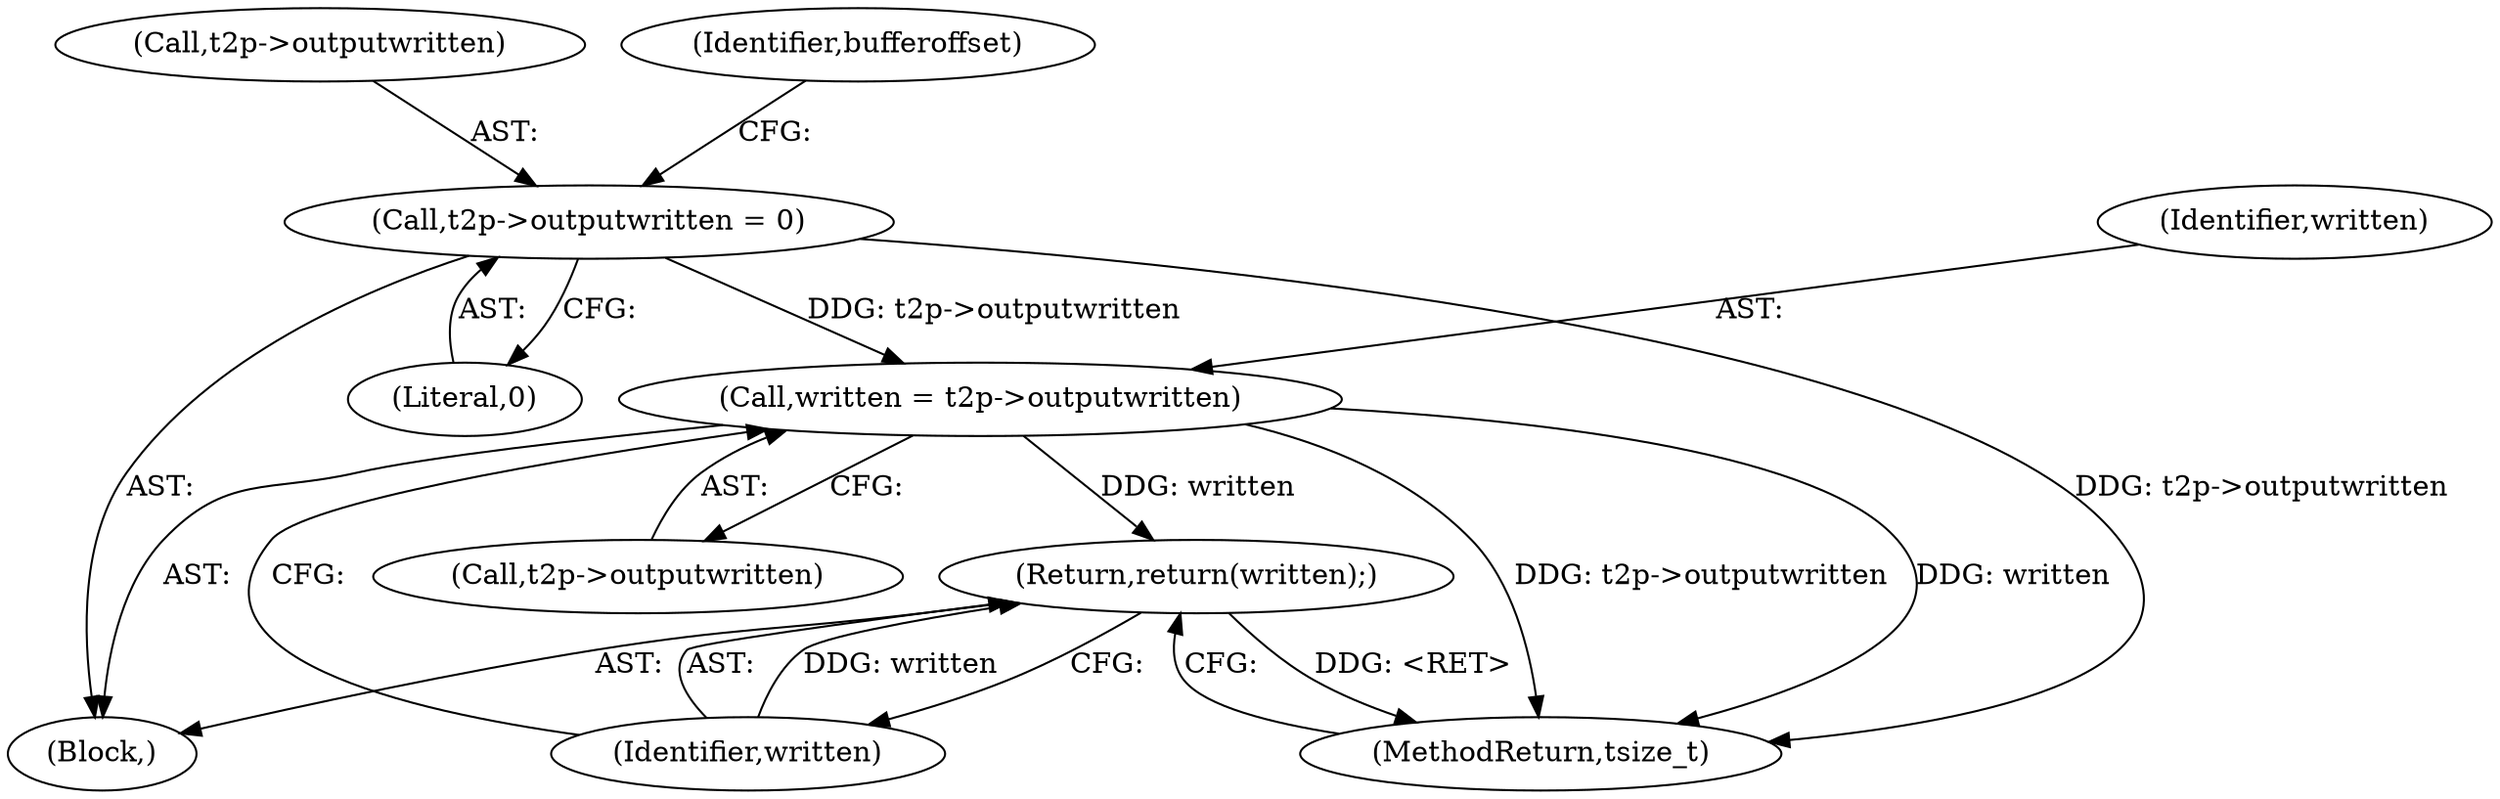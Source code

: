 digraph "0_libtiff_c7153361a4041260719b340f73f2f76@pointer" {
"1001480" [label="(Call,t2p->outputwritten = 0)"];
"1001523" [label="(Call,written = t2p->outputwritten)"];
"1001528" [label="(Return,return(written);)"];
"1001481" [label="(Call,t2p->outputwritten)"];
"1001529" [label="(Identifier,written)"];
"1001525" [label="(Call,t2p->outputwritten)"];
"1001524" [label="(Identifier,written)"];
"1001480" [label="(Call,t2p->outputwritten = 0)"];
"1001486" [label="(Identifier,bufferoffset)"];
"1001484" [label="(Literal,0)"];
"1001530" [label="(MethodReturn,tsize_t)"];
"1001523" [label="(Call,written = t2p->outputwritten)"];
"1000113" [label="(Block,)"];
"1001528" [label="(Return,return(written);)"];
"1001480" -> "1000113"  [label="AST: "];
"1001480" -> "1001484"  [label="CFG: "];
"1001481" -> "1001480"  [label="AST: "];
"1001484" -> "1001480"  [label="AST: "];
"1001486" -> "1001480"  [label="CFG: "];
"1001480" -> "1001530"  [label="DDG: t2p->outputwritten"];
"1001480" -> "1001523"  [label="DDG: t2p->outputwritten"];
"1001523" -> "1000113"  [label="AST: "];
"1001523" -> "1001525"  [label="CFG: "];
"1001524" -> "1001523"  [label="AST: "];
"1001525" -> "1001523"  [label="AST: "];
"1001529" -> "1001523"  [label="CFG: "];
"1001523" -> "1001530"  [label="DDG: t2p->outputwritten"];
"1001523" -> "1001530"  [label="DDG: written"];
"1001523" -> "1001528"  [label="DDG: written"];
"1001528" -> "1000113"  [label="AST: "];
"1001528" -> "1001529"  [label="CFG: "];
"1001529" -> "1001528"  [label="AST: "];
"1001530" -> "1001528"  [label="CFG: "];
"1001528" -> "1001530"  [label="DDG: <RET>"];
"1001529" -> "1001528"  [label="DDG: written"];
}
